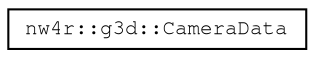 digraph "Graphical Class Hierarchy"
{
 // LATEX_PDF_SIZE
  edge [fontname="FreeMono",fontsize="10",labelfontname="FreeMono",labelfontsize="10"];
  node [fontname="FreeMono",fontsize="10",shape=record];
  rankdir="LR";
  Node0 [label="nw4r::g3d::CameraData",height=0.2,width=0.4,color="black", fillcolor="white", style="filled",URL="$structnw4r_1_1g3d_1_1_camera_data.html",tooltip=" "];
}
